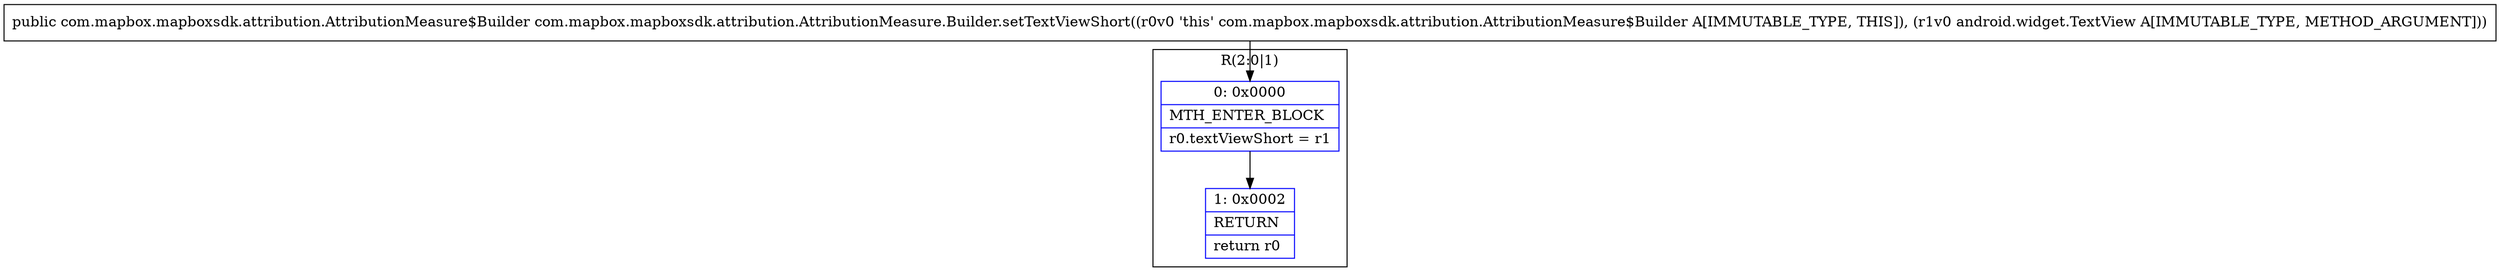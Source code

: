 digraph "CFG forcom.mapbox.mapboxsdk.attribution.AttributionMeasure.Builder.setTextViewShort(Landroid\/widget\/TextView;)Lcom\/mapbox\/mapboxsdk\/attribution\/AttributionMeasure$Builder;" {
subgraph cluster_Region_1092668425 {
label = "R(2:0|1)";
node [shape=record,color=blue];
Node_0 [shape=record,label="{0\:\ 0x0000|MTH_ENTER_BLOCK\l|r0.textViewShort = r1\l}"];
Node_1 [shape=record,label="{1\:\ 0x0002|RETURN\l|return r0\l}"];
}
MethodNode[shape=record,label="{public com.mapbox.mapboxsdk.attribution.AttributionMeasure$Builder com.mapbox.mapboxsdk.attribution.AttributionMeasure.Builder.setTextViewShort((r0v0 'this' com.mapbox.mapboxsdk.attribution.AttributionMeasure$Builder A[IMMUTABLE_TYPE, THIS]), (r1v0 android.widget.TextView A[IMMUTABLE_TYPE, METHOD_ARGUMENT])) }"];
MethodNode -> Node_0;
Node_0 -> Node_1;
}

